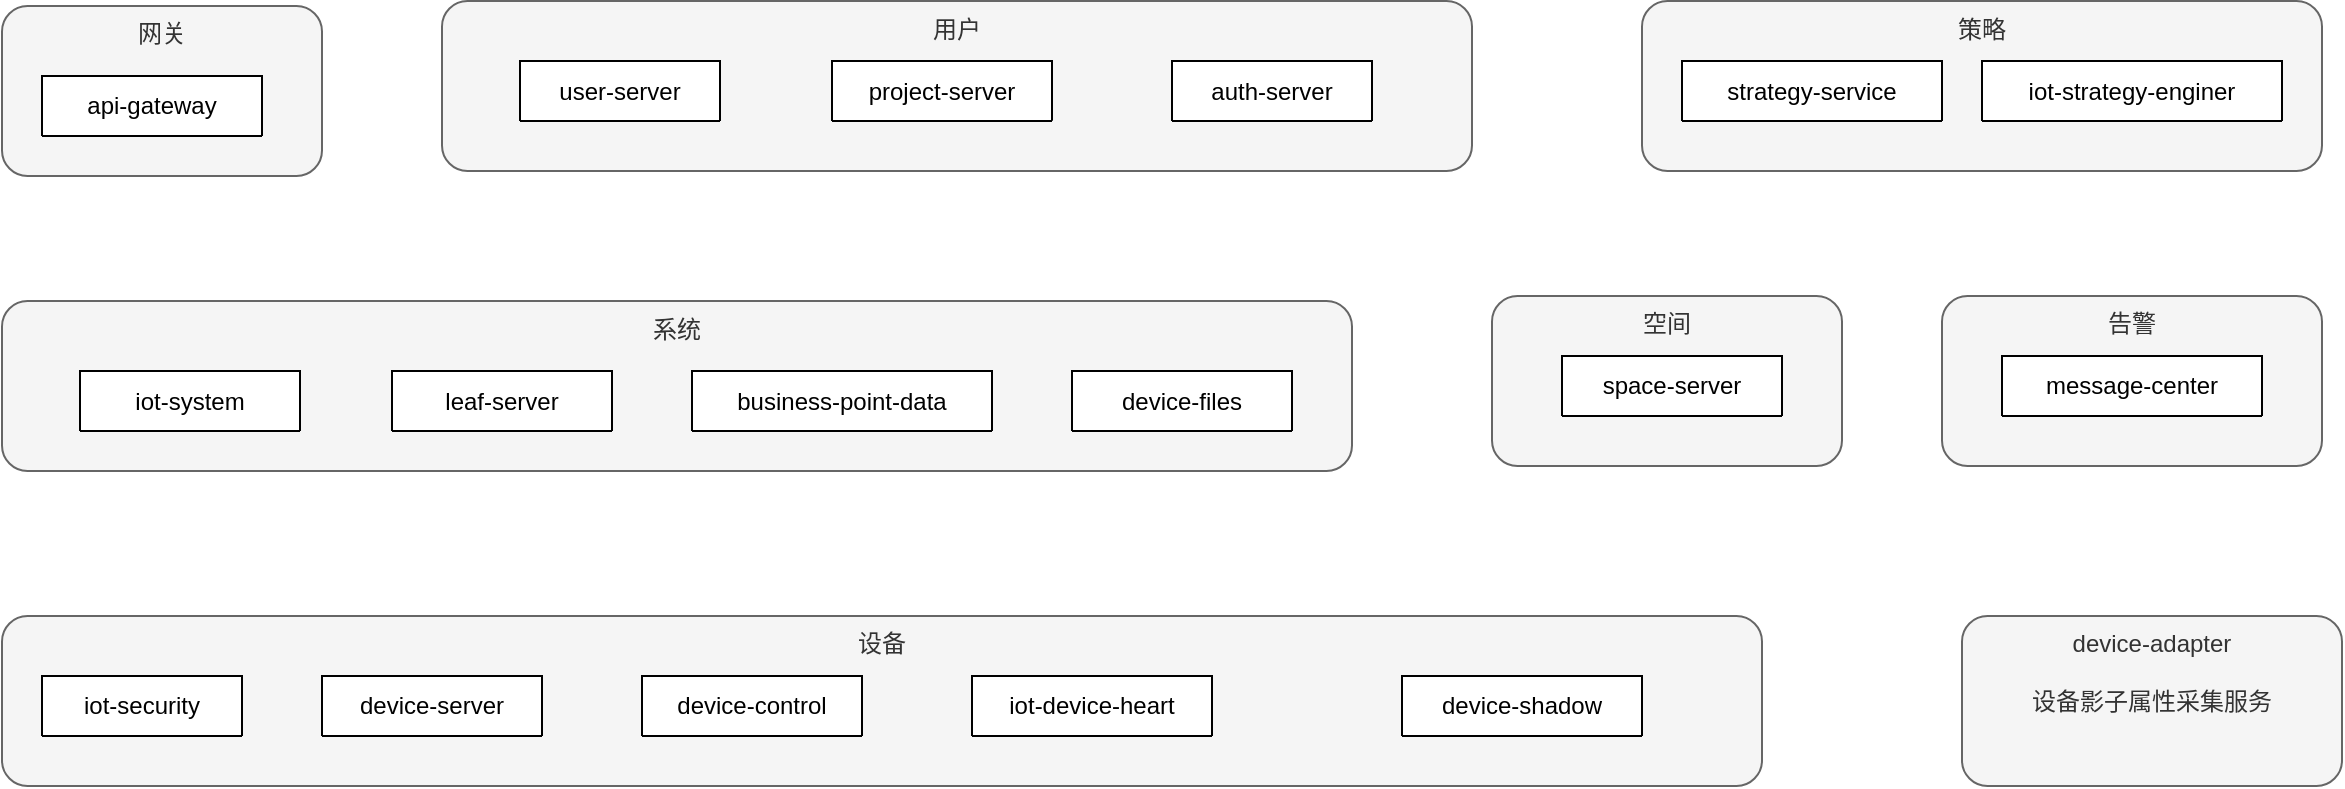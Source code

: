 <mxfile version="21.3.8" type="github">
  <diagram name="第 1 页" id="QdaQC4iQ9BGiyTKTw770">
    <mxGraphModel dx="1397" dy="748" grid="1" gridSize="10" guides="1" tooltips="1" connect="1" arrows="1" fold="1" page="1" pageScale="1" pageWidth="827" pageHeight="1169" math="0" shadow="0">
      <root>
        <mxCell id="0" />
        <mxCell id="1" parent="0" />
        <mxCell id="64MMbICncz5PE0fVNHqt-159" value="空间" style="rounded=1;whiteSpace=wrap;html=1;horizontal=1;verticalAlign=top;fillColor=#f5f5f5;fontColor=#333333;strokeColor=#666666;" vertex="1" parent="1">
          <mxGeometry x="925" y="610" width="175" height="85" as="geometry" />
        </mxCell>
        <mxCell id="64MMbICncz5PE0fVNHqt-160" value="用户" style="rounded=1;whiteSpace=wrap;html=1;horizontal=1;verticalAlign=top;fillColor=#f5f5f5;fontColor=#333333;strokeColor=#666666;" vertex="1" parent="1">
          <mxGeometry x="400" y="462.5" width="515" height="85" as="geometry" />
        </mxCell>
        <mxCell id="64MMbICncz5PE0fVNHqt-161" value="设备" style="rounded=1;whiteSpace=wrap;html=1;horizontal=1;verticalAlign=top;fillColor=#f5f5f5;fontColor=#333333;strokeColor=#666666;" vertex="1" parent="1">
          <mxGeometry x="180" y="770" width="880" height="85" as="geometry" />
        </mxCell>
        <mxCell id="64MMbICncz5PE0fVNHqt-162" value="策略" style="rounded=1;whiteSpace=wrap;html=1;horizontal=1;verticalAlign=top;fillColor=#f5f5f5;fontColor=#333333;strokeColor=#666666;" vertex="1" parent="1">
          <mxGeometry x="1000" y="462.5" width="340" height="85" as="geometry" />
        </mxCell>
        <mxCell id="64MMbICncz5PE0fVNHqt-163" value="告警" style="rounded=1;whiteSpace=wrap;html=1;horizontal=1;verticalAlign=top;fillColor=#f5f5f5;fontColor=#333333;strokeColor=#666666;" vertex="1" parent="1">
          <mxGeometry x="1150" y="610" width="190" height="85" as="geometry" />
        </mxCell>
        <mxCell id="64MMbICncz5PE0fVNHqt-158" value="系统" style="rounded=1;whiteSpace=wrap;html=1;horizontal=1;verticalAlign=top;fillColor=#f5f5f5;fontColor=#333333;strokeColor=#666666;" vertex="1" parent="1">
          <mxGeometry x="180" y="612.5" width="675" height="85" as="geometry" />
        </mxCell>
        <mxCell id="64MMbICncz5PE0fVNHqt-156" value="网关" style="rounded=1;whiteSpace=wrap;html=1;horizontal=1;verticalAlign=top;fillColor=#f5f5f5;fontColor=#333333;strokeColor=#666666;" vertex="1" parent="1">
          <mxGeometry x="180" y="465" width="160" height="85" as="geometry" />
        </mxCell>
        <mxCell id="64MMbICncz5PE0fVNHqt-2" value="space-server" style="swimlane;fontStyle=0;childLayout=stackLayout;horizontal=1;startSize=30;horizontalStack=0;resizeParent=1;resizeParentMax=0;resizeLast=0;collapsible=1;marginBottom=0;whiteSpace=wrap;html=1;" vertex="1" collapsed="1" parent="1">
          <mxGeometry x="960" y="640" width="110" height="30" as="geometry">
            <mxRectangle x="460" y="110" width="160" height="180" as="alternateBounds" />
          </mxGeometry>
        </mxCell>
        <mxCell id="64MMbICncz5PE0fVNHqt-16" value="shimao-iot-space" style="text;strokeColor=none;fillColor=none;align=left;verticalAlign=middle;spacingLeft=4;spacingRight=4;overflow=hidden;points=[[0,0.5],[1,0.5]];portConstraint=eastwest;rotatable=0;whiteSpace=wrap;html=1;fontStyle=1" vertex="1" parent="64MMbICncz5PE0fVNHqt-2">
          <mxGeometry y="30" width="160" height="30" as="geometry" />
        </mxCell>
        <mxCell id="64MMbICncz5PE0fVNHqt-3" value="shimao_space" style="text;strokeColor=none;fillColor=none;align=left;verticalAlign=middle;spacingLeft=4;spacingRight=4;overflow=hidden;points=[[0,0.5],[1,0.5]];portConstraint=eastwest;rotatable=0;whiteSpace=wrap;html=1;" vertex="1" parent="64MMbICncz5PE0fVNHqt-2">
          <mxGeometry y="60" width="160" height="30" as="geometry" />
        </mxCell>
        <mxCell id="64MMbICncz5PE0fVNHqt-4" value="shimao_space_check_mark" style="text;strokeColor=none;fillColor=none;align=left;verticalAlign=middle;spacingLeft=4;spacingRight=4;overflow=hidden;points=[[0,0.5],[1,0.5]];portConstraint=eastwest;rotatable=0;whiteSpace=wrap;html=1;" vertex="1" parent="64MMbICncz5PE0fVNHqt-2">
          <mxGeometry y="90" width="160" height="30" as="geometry" />
        </mxCell>
        <mxCell id="64MMbICncz5PE0fVNHqt-5" value="&lt;strike&gt;shimao_space_ext_info&lt;/strike&gt;" style="text;strokeColor=none;fillColor=none;align=left;verticalAlign=middle;spacingLeft=4;spacingRight=4;overflow=hidden;points=[[0,0.5],[1,0.5]];portConstraint=eastwest;rotatable=0;whiteSpace=wrap;html=1;" vertex="1" parent="64MMbICncz5PE0fVNHqt-2">
          <mxGeometry y="120" width="160" height="30" as="geometry" />
        </mxCell>
        <mxCell id="64MMbICncz5PE0fVNHqt-8" value="shimao_space_label" style="text;strokeColor=none;fillColor=none;align=left;verticalAlign=middle;spacingLeft=4;spacingRight=4;overflow=hidden;points=[[0,0.5],[1,0.5]];portConstraint=eastwest;rotatable=0;whiteSpace=wrap;html=1;" vertex="1" parent="64MMbICncz5PE0fVNHqt-2">
          <mxGeometry y="150" width="160" height="30" as="geometry" />
        </mxCell>
        <mxCell id="64MMbICncz5PE0fVNHqt-9" value="api-gateway" style="swimlane;fontStyle=0;childLayout=stackLayout;horizontal=1;startSize=30;horizontalStack=0;resizeParent=1;resizeParentMax=0;resizeLast=0;collapsible=1;marginBottom=0;whiteSpace=wrap;html=1;" vertex="1" collapsed="1" parent="1">
          <mxGeometry x="200" y="500" width="110" height="30" as="geometry">
            <mxRectangle x="250" y="110" width="190" height="90" as="alternateBounds" />
          </mxGeometry>
        </mxCell>
        <mxCell id="64MMbICncz5PE0fVNHqt-17" value="shimao-iot-system-grayscale" style="text;strokeColor=none;fillColor=none;align=left;verticalAlign=middle;spacingLeft=4;spacingRight=4;overflow=hidden;points=[[0,0.5],[1,0.5]];portConstraint=eastwest;rotatable=0;whiteSpace=wrap;html=1;fontStyle=1" vertex="1" parent="64MMbICncz5PE0fVNHqt-9">
          <mxGeometry y="30" width="190" height="30" as="geometry" />
        </mxCell>
        <mxCell id="64MMbICncz5PE0fVNHqt-10" value="system_gateway_route" style="text;strokeColor=none;fillColor=none;align=left;verticalAlign=middle;spacingLeft=4;spacingRight=4;overflow=hidden;points=[[0,0.5],[1,0.5]];portConstraint=eastwest;rotatable=0;whiteSpace=wrap;html=1;" vertex="1" parent="64MMbICncz5PE0fVNHqt-9">
          <mxGeometry y="60" width="190" height="30" as="geometry" />
        </mxCell>
        <mxCell id="64MMbICncz5PE0fVNHqt-14" value="iot-system" style="swimlane;fontStyle=0;childLayout=stackLayout;horizontal=1;startSize=30;horizontalStack=0;resizeParent=1;resizeParentMax=0;resizeLast=0;collapsible=1;marginBottom=0;whiteSpace=wrap;html=1;" vertex="1" collapsed="1" parent="1">
          <mxGeometry x="219" y="647.5" width="110" height="30" as="geometry">
            <mxRectangle x="420" y="750" width="190" height="150" as="alternateBounds" />
          </mxGeometry>
        </mxCell>
        <mxCell id="64MMbICncz5PE0fVNHqt-15" value="shimao-iot-system" style="text;strokeColor=none;fillColor=none;align=left;verticalAlign=middle;spacingLeft=4;spacingRight=4;overflow=hidden;points=[[0,0.5],[1,0.5]];portConstraint=eastwest;rotatable=0;whiteSpace=wrap;html=1;fontStyle=1" vertex="1" parent="64MMbICncz5PE0fVNHqt-14">
          <mxGeometry y="30" width="190" height="30" as="geometry" />
        </mxCell>
        <mxCell id="64MMbICncz5PE0fVNHqt-21" value="&lt;strike&gt;system_area_dict&lt;/strike&gt;" style="text;strokeColor=none;fillColor=none;align=left;verticalAlign=middle;spacingLeft=4;spacingRight=4;overflow=hidden;points=[[0,0.5],[1,0.5]];portConstraint=eastwest;rotatable=0;whiteSpace=wrap;html=1;fontStyle=0" vertex="1" parent="64MMbICncz5PE0fVNHqt-14">
          <mxGeometry y="60" width="190" height="30" as="geometry" />
        </mxCell>
        <mxCell id="64MMbICncz5PE0fVNHqt-18" value="system_dict" style="text;strokeColor=none;fillColor=none;align=left;verticalAlign=middle;spacingLeft=4;spacingRight=4;overflow=hidden;points=[[0,0.5],[1,0.5]];portConstraint=eastwest;rotatable=0;whiteSpace=wrap;html=1;fontStyle=0" vertex="1" parent="64MMbICncz5PE0fVNHqt-14">
          <mxGeometry y="90" width="190" height="30" as="geometry" />
        </mxCell>
        <mxCell id="64MMbICncz5PE0fVNHqt-19" value="system_dict_item" style="text;strokeColor=none;fillColor=none;align=left;verticalAlign=middle;spacingLeft=4;spacingRight=4;overflow=hidden;points=[[0,0.5],[1,0.5]];portConstraint=eastwest;rotatable=0;whiteSpace=wrap;html=1;fontStyle=0" vertex="1" parent="64MMbICncz5PE0fVNHqt-14">
          <mxGeometry y="120" width="190" height="30" as="geometry" />
        </mxCell>
        <mxCell id="64MMbICncz5PE0fVNHqt-22" value="leaf-server" style="swimlane;fontStyle=0;childLayout=stackLayout;horizontal=1;startSize=30;horizontalStack=0;resizeParent=1;resizeParentMax=0;resizeLast=0;collapsible=1;marginBottom=0;whiteSpace=wrap;html=1;" vertex="1" collapsed="1" parent="1">
          <mxGeometry x="375" y="647.5" width="110" height="30" as="geometry">
            <mxRectangle x="250" y="440" width="190" height="90" as="alternateBounds" />
          </mxGeometry>
        </mxCell>
        <mxCell id="64MMbICncz5PE0fVNHqt-23" value="shimao-iot-leaf" style="text;strokeColor=none;fillColor=none;align=left;verticalAlign=middle;spacingLeft=4;spacingRight=4;overflow=hidden;points=[[0,0.5],[1,0.5]];portConstraint=eastwest;rotatable=0;whiteSpace=wrap;html=1;fontStyle=1" vertex="1" parent="64MMbICncz5PE0fVNHqt-22">
          <mxGeometry y="30" width="190" height="30" as="geometry" />
        </mxCell>
        <mxCell id="64MMbICncz5PE0fVNHqt-27" value="leaf_alloc" style="text;strokeColor=none;fillColor=none;align=left;verticalAlign=middle;spacingLeft=4;spacingRight=4;overflow=hidden;points=[[0,0.5],[1,0.5]];portConstraint=eastwest;rotatable=0;whiteSpace=wrap;html=1;fontStyle=0" vertex="1" parent="64MMbICncz5PE0fVNHqt-22">
          <mxGeometry y="60" width="190" height="30" as="geometry" />
        </mxCell>
        <mxCell id="64MMbICncz5PE0fVNHqt-28" value="device-files" style="swimlane;fontStyle=0;childLayout=stackLayout;horizontal=1;startSize=30;horizontalStack=0;resizeParent=1;resizeParentMax=0;resizeLast=0;collapsible=1;marginBottom=0;whiteSpace=wrap;html=1;" vertex="1" collapsed="1" parent="1">
          <mxGeometry x="715" y="647.5" width="110" height="30" as="geometry">
            <mxRectangle x="240" y="470" width="190" height="90" as="alternateBounds" />
          </mxGeometry>
        </mxCell>
        <mxCell id="64MMbICncz5PE0fVNHqt-29" value="shimao-iot" style="text;strokeColor=none;fillColor=none;align=left;verticalAlign=middle;spacingLeft=4;spacingRight=4;overflow=hidden;points=[[0,0.5],[1,0.5]];portConstraint=eastwest;rotatable=0;whiteSpace=wrap;html=1;fontStyle=1" vertex="1" parent="64MMbICncz5PE0fVNHqt-28">
          <mxGeometry y="30" width="190" height="30" as="geometry" />
        </mxCell>
        <mxCell id="64MMbICncz5PE0fVNHqt-42" value="dm_files" style="text;strokeColor=none;fillColor=none;align=left;verticalAlign=middle;spacingLeft=4;spacingRight=4;overflow=hidden;points=[[0,0.5],[1,0.5]];portConstraint=eastwest;rotatable=0;whiteSpace=wrap;html=1;fontStyle=0" vertex="1" parent="64MMbICncz5PE0fVNHqt-28">
          <mxGeometry y="60" width="190" height="30" as="geometry" />
        </mxCell>
        <mxCell id="64MMbICncz5PE0fVNHqt-36" value="device-server" style="swimlane;fontStyle=0;childLayout=stackLayout;horizontal=1;startSize=30;horizontalStack=0;resizeParent=1;resizeParentMax=0;resizeLast=0;collapsible=1;marginBottom=0;whiteSpace=wrap;html=1;" vertex="1" collapsed="1" parent="1">
          <mxGeometry x="340" y="800" width="110" height="30" as="geometry">
            <mxRectangle x="363.5" y="800" width="190" height="60" as="alternateBounds" />
          </mxGeometry>
        </mxCell>
        <mxCell id="64MMbICncz5PE0fVNHqt-44" value="device-control" style="swimlane;fontStyle=0;childLayout=stackLayout;horizontal=1;startSize=30;horizontalStack=0;resizeParent=1;resizeParentMax=0;resizeLast=0;collapsible=1;marginBottom=0;whiteSpace=wrap;html=1;" vertex="1" collapsed="1" parent="1">
          <mxGeometry x="500" y="800" width="110" height="30" as="geometry">
            <mxRectangle x="500" y="800" width="190" height="60" as="alternateBounds" />
          </mxGeometry>
        </mxCell>
        <mxCell id="64MMbICncz5PE0fVNHqt-35" value="iot-strategy-enginer" style="swimlane;fontStyle=0;childLayout=stackLayout;horizontal=1;startSize=30;horizontalStack=0;resizeParent=1;resizeParentMax=0;resizeLast=0;collapsible=1;marginBottom=0;whiteSpace=wrap;html=1;" vertex="1" collapsed="1" parent="1">
          <mxGeometry x="1170" y="492.5" width="150" height="30" as="geometry">
            <mxRectangle x="1130" y="585" width="190" height="60" as="alternateBounds" />
          </mxGeometry>
        </mxCell>
        <mxCell id="64MMbICncz5PE0fVNHqt-49" value="user-server" style="swimlane;fontStyle=0;childLayout=stackLayout;horizontal=1;startSize=30;horizontalStack=0;resizeParent=1;resizeParentMax=0;resizeLast=0;collapsible=1;marginBottom=0;whiteSpace=wrap;html=1;" vertex="1" collapsed="1" parent="1">
          <mxGeometry x="439" y="492.5" width="100" height="30" as="geometry">
            <mxRectangle x="240" y="555" width="140" height="90" as="alternateBounds" />
          </mxGeometry>
        </mxCell>
        <mxCell id="64MMbICncz5PE0fVNHqt-52" value="shimao-iot-user" style="text;strokeColor=none;fillColor=none;align=left;verticalAlign=middle;spacingLeft=4;spacingRight=4;overflow=hidden;points=[[0,0.5],[1,0.5]];portConstraint=eastwest;rotatable=0;whiteSpace=wrap;html=1;fontStyle=1" vertex="1" parent="64MMbICncz5PE0fVNHqt-49">
          <mxGeometry y="30" width="140" height="30" as="geometry" />
        </mxCell>
        <mxCell id="64MMbICncz5PE0fVNHqt-59" value="shimao_member" style="text;strokeColor=none;fillColor=none;align=left;verticalAlign=middle;spacingLeft=4;spacingRight=4;overflow=hidden;points=[[0,0.5],[1,0.5]];portConstraint=eastwest;rotatable=0;whiteSpace=wrap;html=1;" vertex="1" parent="64MMbICncz5PE0fVNHqt-49">
          <mxGeometry y="60" width="140" height="30" as="geometry" />
        </mxCell>
        <mxCell id="64MMbICncz5PE0fVNHqt-57" value="project-server" style="swimlane;fontStyle=0;childLayout=stackLayout;horizontal=1;startSize=30;horizontalStack=0;resizeParent=1;resizeParentMax=0;resizeLast=0;collapsible=1;marginBottom=0;whiteSpace=wrap;html=1;rounded=0;shadow=0;labelBackgroundColor=default;separatorColor=#FFFFFF;" vertex="1" collapsed="1" parent="1">
          <mxGeometry x="595" y="492.5" width="110" height="30" as="geometry">
            <mxRectangle x="635" y="492.5" width="140" height="570" as="alternateBounds" />
          </mxGeometry>
        </mxCell>
        <mxCell id="64MMbICncz5PE0fVNHqt-58" value="shimao-iot-project" style="text;strokeColor=none;fillColor=none;align=left;verticalAlign=middle;spacingLeft=4;spacingRight=4;overflow=hidden;points=[[0,0.5],[1,0.5]];portConstraint=eastwest;rotatable=0;whiteSpace=wrap;html=1;fontStyle=1" vertex="1" parent="64MMbICncz5PE0fVNHqt-57">
          <mxGeometry y="30" width="140" height="30" as="geometry" />
        </mxCell>
        <mxCell id="64MMbICncz5PE0fVNHqt-73" value="project" style="text;strokeColor=none;fillColor=none;align=left;verticalAlign=middle;spacingLeft=4;spacingRight=4;overflow=hidden;points=[[0,0.5],[1,0.5]];portConstraint=eastwest;rotatable=0;whiteSpace=wrap;html=1;" vertex="1" parent="64MMbICncz5PE0fVNHqt-57">
          <mxGeometry y="60" width="140" height="30" as="geometry" />
        </mxCell>
        <mxCell id="64MMbICncz5PE0fVNHqt-72" value="project_dept" style="text;strokeColor=none;fillColor=none;align=left;verticalAlign=middle;spacingLeft=4;spacingRight=4;overflow=hidden;points=[[0,0.5],[1,0.5]];portConstraint=eastwest;rotatable=0;whiteSpace=wrap;html=1;" vertex="1" parent="64MMbICncz5PE0fVNHqt-57">
          <mxGeometry y="90" width="140" height="30" as="geometry" />
        </mxCell>
        <mxCell id="64MMbICncz5PE0fVNHqt-79" value="project_user_dept" style="text;strokeColor=none;fillColor=none;align=left;verticalAlign=middle;spacingLeft=4;spacingRight=4;overflow=hidden;points=[[0,0.5],[1,0.5]];portConstraint=eastwest;rotatable=0;whiteSpace=wrap;html=1;" vertex="1" parent="64MMbICncz5PE0fVNHqt-57">
          <mxGeometry y="120" width="140" height="30" as="geometry" />
        </mxCell>
        <mxCell id="64MMbICncz5PE0fVNHqt-71" value="project_position" style="text;strokeColor=none;fillColor=none;align=left;verticalAlign=middle;spacingLeft=4;spacingRight=4;overflow=hidden;points=[[0,0.5],[1,0.5]];portConstraint=eastwest;rotatable=0;whiteSpace=wrap;html=1;" vertex="1" parent="64MMbICncz5PE0fVNHqt-57">
          <mxGeometry y="150" width="140" height="30" as="geometry" />
        </mxCell>
        <mxCell id="64MMbICncz5PE0fVNHqt-70" value="project_user_position" style="text;strokeColor=none;fillColor=none;align=left;verticalAlign=middle;spacingLeft=4;spacingRight=4;overflow=hidden;points=[[0,0.5],[1,0.5]];portConstraint=eastwest;rotatable=0;whiteSpace=wrap;html=1;" vertex="1" parent="64MMbICncz5PE0fVNHqt-57">
          <mxGeometry y="180" width="140" height="30" as="geometry" />
        </mxCell>
        <mxCell id="64MMbICncz5PE0fVNHqt-78" value="project_user_relevance" style="text;strokeColor=none;fillColor=none;align=left;verticalAlign=middle;spacingLeft=4;spacingRight=4;overflow=hidden;points=[[0,0.5],[1,0.5]];portConstraint=eastwest;rotatable=0;whiteSpace=wrap;html=1;" vertex="1" parent="64MMbICncz5PE0fVNHqt-57">
          <mxGeometry y="210" width="140" height="30" as="geometry" />
        </mxCell>
        <mxCell id="64MMbICncz5PE0fVNHqt-77" value="project_user_space" style="text;strokeColor=none;fillColor=none;align=left;verticalAlign=middle;spacingLeft=4;spacingRight=4;overflow=hidden;points=[[0,0.5],[1,0.5]];portConstraint=eastwest;rotatable=0;whiteSpace=wrap;html=1;" vertex="1" parent="64MMbICncz5PE0fVNHqt-57">
          <mxGeometry y="240" width="140" height="30" as="geometry" />
        </mxCell>
        <mxCell id="64MMbICncz5PE0fVNHqt-76" value="project_user_tag" style="text;strokeColor=none;fillColor=none;align=left;verticalAlign=middle;spacingLeft=4;spacingRight=4;overflow=hidden;points=[[0,0.5],[1,0.5]];portConstraint=eastwest;rotatable=0;whiteSpace=wrap;html=1;" vertex="1" parent="64MMbICncz5PE0fVNHqt-57">
          <mxGeometry y="270" width="140" height="30" as="geometry" />
        </mxCell>
        <mxCell id="64MMbICncz5PE0fVNHqt-75" value="project_server" style="text;strokeColor=none;fillColor=none;align=left;verticalAlign=middle;spacingLeft=4;spacingRight=4;overflow=hidden;points=[[0,0.5],[1,0.5]];portConstraint=eastwest;rotatable=0;whiteSpace=wrap;html=1;" vertex="1" parent="64MMbICncz5PE0fVNHqt-57">
          <mxGeometry y="300" width="140" height="30" as="geometry" />
        </mxCell>
        <mxCell id="64MMbICncz5PE0fVNHqt-88" value="project_server_setting" style="text;strokeColor=none;fillColor=none;align=left;verticalAlign=middle;spacingLeft=4;spacingRight=4;overflow=hidden;points=[[0,0.5],[1,0.5]];portConstraint=eastwest;rotatable=0;whiteSpace=wrap;html=1;" vertex="1" parent="64MMbICncz5PE0fVNHqt-57">
          <mxGeometry y="330" width="140" height="30" as="geometry" />
        </mxCell>
        <mxCell id="64MMbICncz5PE0fVNHqt-87" value="server" style="text;strokeColor=none;fillColor=none;align=left;verticalAlign=middle;spacingLeft=4;spacingRight=4;overflow=hidden;points=[[0,0.5],[1,0.5]];portConstraint=eastwest;rotatable=0;whiteSpace=wrap;html=1;" vertex="1" parent="64MMbICncz5PE0fVNHqt-57">
          <mxGeometry y="360" width="140" height="30" as="geometry" />
        </mxCell>
        <mxCell id="64MMbICncz5PE0fVNHqt-86" value="server_setting" style="text;strokeColor=none;fillColor=none;align=left;verticalAlign=middle;spacingLeft=4;spacingRight=4;overflow=hidden;points=[[0,0.5],[1,0.5]];portConstraint=eastwest;rotatable=0;whiteSpace=wrap;html=1;" vertex="1" parent="64MMbICncz5PE0fVNHqt-57">
          <mxGeometry y="390" width="140" height="30" as="geometry" />
        </mxCell>
        <mxCell id="64MMbICncz5PE0fVNHqt-85" value="server_version" style="text;strokeColor=none;fillColor=none;align=left;verticalAlign=middle;spacingLeft=4;spacingRight=4;overflow=hidden;points=[[0,0.5],[1,0.5]];portConstraint=eastwest;rotatable=0;whiteSpace=wrap;html=1;" vertex="1" parent="64MMbICncz5PE0fVNHqt-57">
          <mxGeometry y="420" width="140" height="30" as="geometry" />
        </mxCell>
        <mxCell id="64MMbICncz5PE0fVNHqt-84" value="ym_resource" style="text;strokeColor=none;fillColor=none;align=left;verticalAlign=middle;spacingLeft=4;spacingRight=4;overflow=hidden;points=[[0,0.5],[1,0.5]];portConstraint=eastwest;rotatable=0;whiteSpace=wrap;html=1;" vertex="1" parent="64MMbICncz5PE0fVNHqt-57">
          <mxGeometry y="450" width="140" height="30" as="geometry" />
        </mxCell>
        <mxCell id="64MMbICncz5PE0fVNHqt-83" value="ym_role" style="text;strokeColor=none;fillColor=none;align=left;verticalAlign=middle;spacingLeft=4;spacingRight=4;overflow=hidden;points=[[0,0.5],[1,0.5]];portConstraint=eastwest;rotatable=0;whiteSpace=wrap;html=1;" vertex="1" parent="64MMbICncz5PE0fVNHqt-57">
          <mxGeometry y="480" width="140" height="30" as="geometry" />
        </mxCell>
        <mxCell id="64MMbICncz5PE0fVNHqt-82" value="ym_role_resource" style="text;strokeColor=none;fillColor=none;align=left;verticalAlign=middle;spacingLeft=4;spacingRight=4;overflow=hidden;points=[[0,0.5],[1,0.5]];portConstraint=eastwest;rotatable=0;whiteSpace=wrap;html=1;" vertex="1" parent="64MMbICncz5PE0fVNHqt-57">
          <mxGeometry y="510" width="140" height="30" as="geometry" />
        </mxCell>
        <mxCell id="64MMbICncz5PE0fVNHqt-80" value="ym_user_role" style="text;strokeColor=none;fillColor=none;align=left;verticalAlign=middle;spacingLeft=4;spacingRight=4;overflow=hidden;points=[[0,0.5],[1,0.5]];portConstraint=eastwest;rotatable=0;whiteSpace=wrap;html=1;" vertex="1" parent="64MMbICncz5PE0fVNHqt-57">
          <mxGeometry y="540" width="140" height="30" as="geometry" />
        </mxCell>
        <mxCell id="64MMbICncz5PE0fVNHqt-61" value="auth-server" style="swimlane;fontStyle=0;childLayout=stackLayout;horizontal=1;startSize=30;horizontalStack=0;resizeParent=1;resizeParentMax=0;resizeLast=0;collapsible=1;marginBottom=0;whiteSpace=wrap;html=1;" vertex="1" collapsed="1" parent="1">
          <mxGeometry x="765" y="492.5" width="100" height="30" as="geometry">
            <mxRectangle x="490" y="390" width="190" height="150" as="alternateBounds" />
          </mxGeometry>
        </mxCell>
        <mxCell id="64MMbICncz5PE0fVNHqt-62" value="shimao-iot-open" style="text;strokeColor=none;fillColor=none;align=left;verticalAlign=middle;spacingLeft=4;spacingRight=4;overflow=hidden;points=[[0,0.5],[1,0.5]];portConstraint=eastwest;rotatable=0;whiteSpace=wrap;html=1;fontStyle=1" vertex="1" parent="64MMbICncz5PE0fVNHqt-61">
          <mxGeometry y="30" width="190" height="30" as="geometry" />
        </mxCell>
        <mxCell id="64MMbICncz5PE0fVNHqt-69" value="&lt;strike&gt;shimao_account&lt;/strike&gt;" style="text;strokeColor=none;fillColor=none;align=left;verticalAlign=middle;spacingLeft=4;spacingRight=4;overflow=hidden;points=[[0,0.5],[1,0.5]];portConstraint=eastwest;rotatable=0;whiteSpace=wrap;html=1;" vertex="1" parent="64MMbICncz5PE0fVNHqt-61">
          <mxGeometry y="60" width="190" height="30" as="geometry" />
        </mxCell>
        <mxCell id="64MMbICncz5PE0fVNHqt-68" value="&lt;strike&gt;shimao_app&lt;/strike&gt;" style="text;strokeColor=none;fillColor=none;align=left;verticalAlign=middle;spacingLeft=4;spacingRight=4;overflow=hidden;points=[[0,0.5],[1,0.5]];portConstraint=eastwest;rotatable=0;whiteSpace=wrap;html=1;" vertex="1" parent="64MMbICncz5PE0fVNHqt-61">
          <mxGeometry y="90" width="190" height="30" as="geometry" />
        </mxCell>
        <mxCell id="64MMbICncz5PE0fVNHqt-67" value="&lt;strike&gt;shimao_oauth_client_details&lt;/strike&gt;" style="text;strokeColor=none;fillColor=none;align=left;verticalAlign=middle;spacingLeft=4;spacingRight=4;overflow=hidden;points=[[0,0.5],[1,0.5]];portConstraint=eastwest;rotatable=0;whiteSpace=wrap;html=1;" vertex="1" parent="64MMbICncz5PE0fVNHqt-61">
          <mxGeometry y="120" width="190" height="30" as="geometry" />
        </mxCell>
        <mxCell id="64MMbICncz5PE0fVNHqt-89" value="iot-security" style="swimlane;fontStyle=0;childLayout=stackLayout;horizontal=1;startSize=30;horizontalStack=0;resizeParent=1;resizeParentMax=0;resizeLast=0;collapsible=1;marginBottom=0;whiteSpace=wrap;html=1;" vertex="1" collapsed="1" parent="1">
          <mxGeometry x="200" y="800" width="100" height="30" as="geometry">
            <mxRectangle x="200" y="800" width="190" height="180" as="alternateBounds" />
          </mxGeometry>
        </mxCell>
        <mxCell id="64MMbICncz5PE0fVNHqt-90" value="shimao-iot-security" style="text;strokeColor=none;fillColor=none;align=left;verticalAlign=middle;spacingLeft=4;spacingRight=4;overflow=hidden;points=[[0,0.5],[1,0.5]];portConstraint=eastwest;rotatable=0;whiteSpace=wrap;html=1;fontStyle=1" vertex="1" parent="64MMbICncz5PE0fVNHqt-89">
          <mxGeometry y="30" width="190" height="30" as="geometry" />
        </mxCell>
        <mxCell id="64MMbICncz5PE0fVNHqt-91" value="shimao_account" style="text;strokeColor=none;fillColor=none;align=left;verticalAlign=middle;spacingLeft=4;spacingRight=4;overflow=hidden;points=[[0,0.5],[1,0.5]];portConstraint=eastwest;rotatable=0;whiteSpace=wrap;html=1;" vertex="1" parent="64MMbICncz5PE0fVNHqt-89">
          <mxGeometry y="60" width="190" height="30" as="geometry" />
        </mxCell>
        <mxCell id="64MMbICncz5PE0fVNHqt-92" value="shimao_app" style="text;strokeColor=none;fillColor=none;align=left;verticalAlign=middle;spacingLeft=4;spacingRight=4;overflow=hidden;points=[[0,0.5],[1,0.5]];portConstraint=eastwest;rotatable=0;whiteSpace=wrap;html=1;" vertex="1" parent="64MMbICncz5PE0fVNHqt-89">
          <mxGeometry y="90" width="190" height="30" as="geometry" />
        </mxCell>
        <mxCell id="64MMbICncz5PE0fVNHqt-94" value="shimao_device_auth" style="text;strokeColor=none;fillColor=none;align=left;verticalAlign=middle;spacingLeft=4;spacingRight=4;overflow=hidden;points=[[0,0.5],[1,0.5]];portConstraint=eastwest;rotatable=0;whiteSpace=wrap;html=1;" vertex="1" parent="64MMbICncz5PE0fVNHqt-89">
          <mxGeometry y="120" width="190" height="30" as="geometry" />
        </mxCell>
        <mxCell id="64MMbICncz5PE0fVNHqt-93" value="shimao_oauth_client_details" style="text;strokeColor=none;fillColor=none;align=left;verticalAlign=middle;spacingLeft=4;spacingRight=4;overflow=hidden;points=[[0,0.5],[1,0.5]];portConstraint=eastwest;rotatable=0;whiteSpace=wrap;html=1;" vertex="1" parent="64MMbICncz5PE0fVNHqt-89">
          <mxGeometry y="150" width="190" height="30" as="geometry" />
        </mxCell>
        <mxCell id="64MMbICncz5PE0fVNHqt-95" value="iot-device-heart" style="swimlane;fontStyle=0;childLayout=stackLayout;horizontal=1;startSize=30;horizontalStack=0;resizeParent=1;resizeParentMax=0;resizeLast=0;collapsible=1;marginBottom=0;whiteSpace=wrap;html=1;" vertex="1" collapsed="1" parent="1">
          <mxGeometry x="665" y="800" width="120" height="30" as="geometry">
            <mxRectangle x="665" y="800" width="180" height="120" as="alternateBounds" />
          </mxGeometry>
        </mxCell>
        <mxCell id="64MMbICncz5PE0fVNHqt-96" value="&lt;b style=&quot;&quot;&gt;shimao-iot-heart&lt;/b&gt;" style="text;strokeColor=none;fillColor=none;align=left;verticalAlign=middle;spacingLeft=4;spacingRight=4;overflow=hidden;points=[[0,0.5],[1,0.5]];portConstraint=eastwest;rotatable=0;whiteSpace=wrap;html=1;" vertex="1" parent="64MMbICncz5PE0fVNHqt-95">
          <mxGeometry y="30" width="180" height="30" as="geometry" />
        </mxCell>
        <mxCell id="64MMbICncz5PE0fVNHqt-97" value="space_warn_set" style="text;strokeColor=none;fillColor=none;align=left;verticalAlign=middle;spacingLeft=4;spacingRight=4;overflow=hidden;points=[[0,0.5],[1,0.5]];portConstraint=eastwest;rotatable=0;whiteSpace=wrap;html=1;" vertex="1" parent="64MMbICncz5PE0fVNHqt-95">
          <mxGeometry y="60" width="180" height="30" as="geometry" />
        </mxCell>
        <mxCell id="64MMbICncz5PE0fVNHqt-98" value="status_callback_set" style="text;strokeColor=none;fillColor=none;align=left;verticalAlign=middle;spacingLeft=4;spacingRight=4;overflow=hidden;points=[[0,0.5],[1,0.5]];portConstraint=eastwest;rotatable=0;whiteSpace=wrap;html=1;" vertex="1" parent="64MMbICncz5PE0fVNHqt-95">
          <mxGeometry y="90" width="180" height="30" as="geometry" />
        </mxCell>
        <mxCell id="64MMbICncz5PE0fVNHqt-99" value="device-shadow" style="swimlane;fontStyle=0;childLayout=stackLayout;horizontal=1;startSize=30;horizontalStack=0;resizeParent=1;resizeParentMax=0;resizeLast=0;collapsible=1;marginBottom=0;whiteSpace=wrap;html=1;" vertex="1" collapsed="1" parent="1">
          <mxGeometry x="880" y="800" width="120" height="30" as="geometry">
            <mxRectangle x="880" y="800" width="220" height="450" as="alternateBounds" />
          </mxGeometry>
        </mxCell>
        <mxCell id="64MMbICncz5PE0fVNHqt-100" value="device-shadow" style="text;strokeColor=none;fillColor=none;align=left;verticalAlign=middle;spacingLeft=4;spacingRight=4;overflow=hidden;points=[[0,0.5],[1,0.5]];portConstraint=eastwest;rotatable=0;whiteSpace=wrap;html=1;fontStyle=1" vertex="1" parent="64MMbICncz5PE0fVNHqt-99">
          <mxGeometry y="30" width="220" height="30" as="geometry" />
        </mxCell>
        <mxCell id="64MMbICncz5PE0fVNHqt-101" value="dm_entity" style="text;strokeColor=none;fillColor=none;align=left;verticalAlign=middle;spacingLeft=4;spacingRight=4;overflow=hidden;points=[[0,0.5],[1,0.5]];portConstraint=eastwest;rotatable=0;whiteSpace=wrap;html=1;" vertex="1" parent="64MMbICncz5PE0fVNHqt-99">
          <mxGeometry y="60" width="220" height="30" as="geometry" />
        </mxCell>
        <mxCell id="64MMbICncz5PE0fVNHqt-102" value="dm_entity_attributes_range" style="text;strokeColor=none;fillColor=none;align=left;verticalAlign=middle;spacingLeft=4;spacingRight=4;overflow=hidden;points=[[0,0.5],[1,0.5]];portConstraint=eastwest;rotatable=0;whiteSpace=wrap;html=1;" vertex="1" parent="64MMbICncz5PE0fVNHqt-99">
          <mxGeometry y="90" width="220" height="30" as="geometry" />
        </mxCell>
        <mxCell id="64MMbICncz5PE0fVNHqt-108" value="dm_entity_brand" style="text;strokeColor=none;fillColor=none;align=left;verticalAlign=middle;spacingLeft=4;spacingRight=4;overflow=hidden;points=[[0,0.5],[1,0.5]];portConstraint=eastwest;rotatable=0;whiteSpace=wrap;html=1;" vertex="1" parent="64MMbICncz5PE0fVNHqt-99">
          <mxGeometry y="120" width="220" height="30" as="geometry" />
        </mxCell>
        <mxCell id="64MMbICncz5PE0fVNHqt-107" value="dm_entity_events" style="text;strokeColor=none;fillColor=none;align=left;verticalAlign=middle;spacingLeft=4;spacingRight=4;overflow=hidden;points=[[0,0.5],[1,0.5]];portConstraint=eastwest;rotatable=0;whiteSpace=wrap;html=1;" vertex="1" parent="64MMbICncz5PE0fVNHqt-99">
          <mxGeometry y="150" width="220" height="30" as="geometry" />
        </mxCell>
        <mxCell id="64MMbICncz5PE0fVNHqt-106" value="dm_entity_map" style="text;strokeColor=none;fillColor=none;align=left;verticalAlign=middle;spacingLeft=4;spacingRight=4;overflow=hidden;points=[[0,0.5],[1,0.5]];portConstraint=eastwest;rotatable=0;whiteSpace=wrap;html=1;" vertex="1" parent="64MMbICncz5PE0fVNHqt-99">
          <mxGeometry y="180" width="220" height="30" as="geometry" />
        </mxCell>
        <mxCell id="64MMbICncz5PE0fVNHqt-105" value="dm_entity_pan_type" style="text;strokeColor=none;fillColor=none;align=left;verticalAlign=middle;spacingLeft=4;spacingRight=4;overflow=hidden;points=[[0,0.5],[1,0.5]];portConstraint=eastwest;rotatable=0;whiteSpace=wrap;html=1;" vertex="1" parent="64MMbICncz5PE0fVNHqt-99">
          <mxGeometry y="210" width="220" height="30" as="geometry" />
        </mxCell>
        <mxCell id="64MMbICncz5PE0fVNHqt-104" value="dm_entity_pan_type_attributes_range" style="text;strokeColor=none;fillColor=none;align=left;verticalAlign=middle;spacingLeft=4;spacingRight=4;overflow=hidden;points=[[0,0.5],[1,0.5]];portConstraint=eastwest;rotatable=0;whiteSpace=wrap;html=1;" vertex="1" parent="64MMbICncz5PE0fVNHqt-99">
          <mxGeometry y="240" width="220" height="30" as="geometry" />
        </mxCell>
        <mxCell id="64MMbICncz5PE0fVNHqt-103" value="dm_entity_pan_type_events" style="text;strokeColor=none;fillColor=none;align=left;verticalAlign=middle;spacingLeft=4;spacingRight=4;overflow=hidden;points=[[0,0.5],[1,0.5]];portConstraint=eastwest;rotatable=0;whiteSpace=wrap;html=1;" vertex="1" parent="64MMbICncz5PE0fVNHqt-99">
          <mxGeometry y="270" width="220" height="30" as="geometry" />
        </mxCell>
        <mxCell id="64MMbICncz5PE0fVNHqt-111" value="dm_entity_pan_type_services" style="text;strokeColor=none;fillColor=none;align=left;verticalAlign=middle;spacingLeft=4;spacingRight=4;overflow=hidden;points=[[0,0.5],[1,0.5]];portConstraint=eastwest;rotatable=0;whiteSpace=wrap;html=1;" vertex="1" parent="64MMbICncz5PE0fVNHqt-99">
          <mxGeometry y="300" width="220" height="30" as="geometry" />
        </mxCell>
        <mxCell id="64MMbICncz5PE0fVNHqt-110" value="dm_entity_protocol" style="text;strokeColor=none;fillColor=none;align=left;verticalAlign=middle;spacingLeft=4;spacingRight=4;overflow=hidden;points=[[0,0.5],[1,0.5]];portConstraint=eastwest;rotatable=0;whiteSpace=wrap;html=1;" vertex="1" parent="64MMbICncz5PE0fVNHqt-99">
          <mxGeometry y="330" width="220" height="30" as="geometry" />
        </mxCell>
        <mxCell id="64MMbICncz5PE0fVNHqt-109" value="dm_entity_services" style="text;strokeColor=none;fillColor=none;align=left;verticalAlign=middle;spacingLeft=4;spacingRight=4;overflow=hidden;points=[[0,0.5],[1,0.5]];portConstraint=eastwest;rotatable=0;whiteSpace=wrap;html=1;" vertex="1" parent="64MMbICncz5PE0fVNHqt-99">
          <mxGeometry y="360" width="220" height="30" as="geometry" />
        </mxCell>
        <mxCell id="64MMbICncz5PE0fVNHqt-113" value="dm_entity_type" style="text;strokeColor=none;fillColor=none;align=left;verticalAlign=middle;spacingLeft=4;spacingRight=4;overflow=hidden;points=[[0,0.5],[1,0.5]];portConstraint=eastwest;rotatable=0;whiteSpace=wrap;html=1;" vertex="1" parent="64MMbICncz5PE0fVNHqt-99">
          <mxGeometry y="390" width="220" height="30" as="geometry" />
        </mxCell>
        <mxCell id="64MMbICncz5PE0fVNHqt-112" value="dm_shadow_attributes" style="text;strokeColor=none;fillColor=none;align=left;verticalAlign=middle;spacingLeft=4;spacingRight=4;overflow=hidden;points=[[0,0.5],[1,0.5]];portConstraint=eastwest;rotatable=0;whiteSpace=wrap;html=1;" vertex="1" parent="64MMbICncz5PE0fVNHqt-99">
          <mxGeometry y="420" width="220" height="30" as="geometry" />
        </mxCell>
        <mxCell id="64MMbICncz5PE0fVNHqt-114" value="strategy-service" style="swimlane;fontStyle=0;childLayout=stackLayout;horizontal=1;startSize=30;horizontalStack=0;resizeParent=1;resizeParentMax=0;resizeLast=0;collapsible=1;marginBottom=0;whiteSpace=wrap;html=1;" vertex="1" collapsed="1" parent="1">
          <mxGeometry x="1020" y="492.5" width="130" height="30" as="geometry">
            <mxRectangle x="940" y="150" width="200" height="570" as="alternateBounds" />
          </mxGeometry>
        </mxCell>
        <mxCell id="64MMbICncz5PE0fVNHqt-115" value="shimao-iot-strategy" style="text;strokeColor=none;fillColor=none;align=left;verticalAlign=middle;spacingLeft=4;spacingRight=4;overflow=hidden;points=[[0,0.5],[1,0.5]];portConstraint=eastwest;rotatable=0;whiteSpace=wrap;html=1;fontStyle=1" vertex="1" parent="64MMbICncz5PE0fVNHqt-114">
          <mxGeometry y="30" width="200" height="30" as="geometry" />
        </mxCell>
        <mxCell id="64MMbICncz5PE0fVNHqt-116" value="iot_strategy" style="text;strokeColor=none;fillColor=none;align=left;verticalAlign=middle;spacingLeft=4;spacingRight=4;overflow=hidden;points=[[0,0.5],[1,0.5]];portConstraint=eastwest;rotatable=0;whiteSpace=wrap;html=1;" vertex="1" parent="64MMbICncz5PE0fVNHqt-114">
          <mxGeometry y="60" width="200" height="30" as="geometry" />
        </mxCell>
        <mxCell id="64MMbICncz5PE0fVNHqt-117" value="iot_strategy_action" style="text;strokeColor=none;fillColor=none;align=left;verticalAlign=middle;spacingLeft=4;spacingRight=4;overflow=hidden;points=[[0,0.5],[1,0.5]];portConstraint=eastwest;rotatable=0;whiteSpace=wrap;html=1;" vertex="1" parent="64MMbICncz5PE0fVNHqt-114">
          <mxGeometry y="90" width="200" height="30" as="geometry" />
        </mxCell>
        <mxCell id="64MMbICncz5PE0fVNHqt-129" value="iot_strategy_data_backup" style="text;strokeColor=none;fillColor=none;align=left;verticalAlign=middle;spacingLeft=4;spacingRight=4;overflow=hidden;points=[[0,0.5],[1,0.5]];portConstraint=eastwest;rotatable=0;whiteSpace=wrap;html=1;" vertex="1" parent="64MMbICncz5PE0fVNHqt-114">
          <mxGeometry y="120" width="200" height="30" as="geometry" />
        </mxCell>
        <mxCell id="64MMbICncz5PE0fVNHqt-124" value="iot_strategy_group_relation" style="text;strokeColor=none;fillColor=none;align=left;verticalAlign=middle;spacingLeft=4;spacingRight=4;overflow=hidden;points=[[0,0.5],[1,0.5]];portConstraint=eastwest;rotatable=0;whiteSpace=wrap;html=1;" vertex="1" parent="64MMbICncz5PE0fVNHqt-114">
          <mxGeometry y="150" width="200" height="30" as="geometry" />
        </mxCell>
        <mxCell id="64MMbICncz5PE0fVNHqt-123" value="iot_strategy_icon" style="text;strokeColor=none;fillColor=none;align=left;verticalAlign=middle;spacingLeft=4;spacingRight=4;overflow=hidden;points=[[0,0.5],[1,0.5]];portConstraint=eastwest;rotatable=0;whiteSpace=wrap;html=1;" vertex="1" parent="64MMbICncz5PE0fVNHqt-114">
          <mxGeometry y="180" width="200" height="30" as="geometry" />
        </mxCell>
        <mxCell id="64MMbICncz5PE0fVNHqt-122" value="iot_strategy_job" style="text;strokeColor=none;fillColor=none;align=left;verticalAlign=middle;spacingLeft=4;spacingRight=4;overflow=hidden;points=[[0,0.5],[1,0.5]];portConstraint=eastwest;rotatable=0;whiteSpace=wrap;html=1;" vertex="1" parent="64MMbICncz5PE0fVNHqt-114">
          <mxGeometry y="210" width="200" height="30" as="geometry" />
        </mxCell>
        <mxCell id="64MMbICncz5PE0fVNHqt-121" value="iot_strategy_mapping" style="text;strokeColor=none;fillColor=none;align=left;verticalAlign=middle;spacingLeft=4;spacingRight=4;overflow=hidden;points=[[0,0.5],[1,0.5]];portConstraint=eastwest;rotatable=0;whiteSpace=wrap;html=1;" vertex="1" parent="64MMbICncz5PE0fVNHqt-114">
          <mxGeometry y="240" width="200" height="30" as="geometry" />
        </mxCell>
        <mxCell id="64MMbICncz5PE0fVNHqt-120" value="iot_strategy_slot" style="text;strokeColor=none;fillColor=none;align=left;verticalAlign=middle;spacingLeft=4;spacingRight=4;overflow=hidden;points=[[0,0.5],[1,0.5]];portConstraint=eastwest;rotatable=0;whiteSpace=wrap;html=1;" vertex="1" parent="64MMbICncz5PE0fVNHqt-114">
          <mxGeometry y="270" width="200" height="30" as="geometry" />
        </mxCell>
        <mxCell id="64MMbICncz5PE0fVNHqt-119" value="iot_strategy_slot_timer" style="text;strokeColor=none;fillColor=none;align=left;verticalAlign=middle;spacingLeft=4;spacingRight=4;overflow=hidden;points=[[0,0.5],[1,0.5]];portConstraint=eastwest;rotatable=0;whiteSpace=wrap;html=1;" vertex="1" parent="64MMbICncz5PE0fVNHqt-114">
          <mxGeometry y="300" width="200" height="30" as="geometry" />
        </mxCell>
        <mxCell id="64MMbICncz5PE0fVNHqt-118" value="iot_strategy_tag" style="text;strokeColor=none;fillColor=none;align=left;verticalAlign=middle;spacingLeft=4;spacingRight=4;overflow=hidden;points=[[0,0.5],[1,0.5]];portConstraint=eastwest;rotatable=0;whiteSpace=wrap;html=1;" vertex="1" parent="64MMbICncz5PE0fVNHqt-114">
          <mxGeometry y="330" width="200" height="30" as="geometry" />
        </mxCell>
        <mxCell id="64MMbICncz5PE0fVNHqt-128" value="iot_strategy_tag_relation" style="text;strokeColor=none;fillColor=none;align=left;verticalAlign=middle;spacingLeft=4;spacingRight=4;overflow=hidden;points=[[0,0.5],[1,0.5]];portConstraint=eastwest;rotatable=0;whiteSpace=wrap;html=1;" vertex="1" parent="64MMbICncz5PE0fVNHqt-114">
          <mxGeometry y="360" width="200" height="30" as="geometry" />
        </mxCell>
        <mxCell id="64MMbICncz5PE0fVNHqt-127" value="iot_strategy_template" style="text;strokeColor=none;fillColor=none;align=left;verticalAlign=middle;spacingLeft=4;spacingRight=4;overflow=hidden;points=[[0,0.5],[1,0.5]];portConstraint=eastwest;rotatable=0;whiteSpace=wrap;html=1;" vertex="1" parent="64MMbICncz5PE0fVNHqt-114">
          <mxGeometry y="390" width="200" height="30" as="geometry" />
        </mxCell>
        <mxCell id="64MMbICncz5PE0fVNHqt-126" value="iot_strategy_template_action" style="text;strokeColor=none;fillColor=none;align=left;verticalAlign=middle;spacingLeft=4;spacingRight=4;overflow=hidden;points=[[0,0.5],[1,0.5]];portConstraint=eastwest;rotatable=0;whiteSpace=wrap;html=1;" vertex="1" parent="64MMbICncz5PE0fVNHqt-114">
          <mxGeometry y="420" width="200" height="30" as="geometry" />
        </mxCell>
        <mxCell id="64MMbICncz5PE0fVNHqt-125" value="iot_strategy_template_info" style="text;strokeColor=none;fillColor=none;align=left;verticalAlign=middle;spacingLeft=4;spacingRight=4;overflow=hidden;points=[[0,0.5],[1,0.5]];portConstraint=eastwest;rotatable=0;whiteSpace=wrap;html=1;" vertex="1" parent="64MMbICncz5PE0fVNHqt-114">
          <mxGeometry y="450" width="200" height="30" as="geometry" />
        </mxCell>
        <mxCell id="64MMbICncz5PE0fVNHqt-132" value="iot_strategy_timer" style="text;strokeColor=none;fillColor=none;align=left;verticalAlign=middle;spacingLeft=4;spacingRight=4;overflow=hidden;points=[[0,0.5],[1,0.5]];portConstraint=eastwest;rotatable=0;whiteSpace=wrap;html=1;" vertex="1" parent="64MMbICncz5PE0fVNHqt-114">
          <mxGeometry y="480" width="200" height="30" as="geometry" />
        </mxCell>
        <mxCell id="64MMbICncz5PE0fVNHqt-131" value="iot_strategy_trigger" style="text;strokeColor=none;fillColor=none;align=left;verticalAlign=middle;spacingLeft=4;spacingRight=4;overflow=hidden;points=[[0,0.5],[1,0.5]];portConstraint=eastwest;rotatable=0;whiteSpace=wrap;html=1;" vertex="1" parent="64MMbICncz5PE0fVNHqt-114">
          <mxGeometry y="510" width="200" height="30" as="geometry" />
        </mxCell>
        <mxCell id="64MMbICncz5PE0fVNHqt-130" value="iot_strategy_trigger_sensor" style="text;strokeColor=none;fillColor=none;align=left;verticalAlign=middle;spacingLeft=4;spacingRight=4;overflow=hidden;points=[[0,0.5],[1,0.5]];portConstraint=eastwest;rotatable=0;whiteSpace=wrap;html=1;" vertex="1" parent="64MMbICncz5PE0fVNHqt-114">
          <mxGeometry y="540" width="200" height="30" as="geometry" />
        </mxCell>
        <mxCell id="64MMbICncz5PE0fVNHqt-133" value="message-center" style="swimlane;fontStyle=0;childLayout=stackLayout;horizontal=1;startSize=30;horizontalStack=0;resizeParent=1;resizeParentMax=0;resizeLast=0;collapsible=1;marginBottom=0;whiteSpace=wrap;html=1;" vertex="1" collapsed="1" parent="1">
          <mxGeometry x="1180" y="640" width="130" height="30" as="geometry">
            <mxRectangle x="1180" y="640" width="240" height="510" as="alternateBounds" />
          </mxGeometry>
        </mxCell>
        <mxCell id="64MMbICncz5PE0fVNHqt-134" value="shimao-iot-message" style="text;strokeColor=none;fillColor=none;align=left;verticalAlign=middle;spacingLeft=4;spacingRight=4;overflow=hidden;points=[[0,0.5],[1,0.5]];portConstraint=eastwest;rotatable=0;whiteSpace=wrap;html=1;fontStyle=1" vertex="1" parent="64MMbICncz5PE0fVNHqt-133">
          <mxGeometry y="30" width="240" height="30" as="geometry" />
        </mxCell>
        <mxCell id="64MMbICncz5PE0fVNHqt-135" value="iot_alarm" style="text;strokeColor=none;fillColor=none;align=left;verticalAlign=middle;spacingLeft=4;spacingRight=4;overflow=hidden;points=[[0,0.5],[1,0.5]];portConstraint=eastwest;rotatable=0;whiteSpace=wrap;html=1;" vertex="1" parent="64MMbICncz5PE0fVNHqt-133">
          <mxGeometry y="60" width="240" height="30" as="geometry" />
        </mxCell>
        <mxCell id="64MMbICncz5PE0fVNHqt-144" value="iot_alarm_action" style="text;strokeColor=none;fillColor=none;align=left;verticalAlign=middle;spacingLeft=4;spacingRight=4;overflow=hidden;points=[[0,0.5],[1,0.5]];portConstraint=eastwest;rotatable=0;whiteSpace=wrap;html=1;" vertex="1" parent="64MMbICncz5PE0fVNHqt-133">
          <mxGeometry y="90" width="240" height="30" as="geometry" />
        </mxCell>
        <mxCell id="64MMbICncz5PE0fVNHqt-143" value="iot_alarm_code" style="text;strokeColor=none;fillColor=none;align=left;verticalAlign=middle;spacingLeft=4;spacingRight=4;overflow=hidden;points=[[0,0.5],[1,0.5]];portConstraint=eastwest;rotatable=0;whiteSpace=wrap;html=1;" vertex="1" parent="64MMbICncz5PE0fVNHqt-133">
          <mxGeometry y="120" width="240" height="30" as="geometry" />
        </mxCell>
        <mxCell id="64MMbICncz5PE0fVNHqt-142" value="iot_alarm_content" style="text;strokeColor=none;fillColor=none;align=left;verticalAlign=middle;spacingLeft=4;spacingRight=4;overflow=hidden;points=[[0,0.5],[1,0.5]];portConstraint=eastwest;rotatable=0;whiteSpace=wrap;html=1;" vertex="1" parent="64MMbICncz5PE0fVNHqt-133">
          <mxGeometry y="150" width="240" height="30" as="geometry" />
        </mxCell>
        <mxCell id="64MMbICncz5PE0fVNHqt-141" value="iot_alarm_mw" style="text;strokeColor=none;fillColor=none;align=left;verticalAlign=middle;spacingLeft=4;spacingRight=4;overflow=hidden;points=[[0,0.5],[1,0.5]];portConstraint=eastwest;rotatable=0;whiteSpace=wrap;html=1;" vertex="1" parent="64MMbICncz5PE0fVNHqt-133">
          <mxGeometry y="180" width="240" height="30" as="geometry" />
        </mxCell>
        <mxCell id="64MMbICncz5PE0fVNHqt-155" value="iot_alarm_property" style="text;strokeColor=none;fillColor=none;align=left;verticalAlign=middle;spacingLeft=4;spacingRight=4;overflow=hidden;points=[[0,0.5],[1,0.5]];portConstraint=eastwest;rotatable=0;whiteSpace=wrap;html=1;" vertex="1" parent="64MMbICncz5PE0fVNHqt-133">
          <mxGeometry y="210" width="240" height="30" as="geometry" />
        </mxCell>
        <mxCell id="64MMbICncz5PE0fVNHqt-154" value="iot_alarm_rule" style="text;strokeColor=none;fillColor=none;align=left;verticalAlign=middle;spacingLeft=4;spacingRight=4;overflow=hidden;points=[[0,0.5],[1,0.5]];portConstraint=eastwest;rotatable=0;whiteSpace=wrap;html=1;" vertex="1" parent="64MMbICncz5PE0fVNHqt-133">
          <mxGeometry y="240" width="240" height="30" as="geometry" />
        </mxCell>
        <mxCell id="64MMbICncz5PE0fVNHqt-153" value="iot_alarm_rule_record" style="text;strokeColor=none;fillColor=none;align=left;verticalAlign=middle;spacingLeft=4;spacingRight=4;overflow=hidden;points=[[0,0.5],[1,0.5]];portConstraint=eastwest;rotatable=0;whiteSpace=wrap;html=1;" vertex="1" parent="64MMbICncz5PE0fVNHqt-133">
          <mxGeometry y="270" width="240" height="30" as="geometry" />
        </mxCell>
        <mxCell id="64MMbICncz5PE0fVNHqt-152" value="iot_event_message" style="text;strokeColor=none;fillColor=none;align=left;verticalAlign=middle;spacingLeft=4;spacingRight=4;overflow=hidden;points=[[0,0.5],[1,0.5]];portConstraint=eastwest;rotatable=0;whiteSpace=wrap;html=1;" vertex="1" parent="64MMbICncz5PE0fVNHqt-133">
          <mxGeometry y="300" width="240" height="30" as="geometry" />
        </mxCell>
        <mxCell id="64MMbICncz5PE0fVNHqt-151" value="iot_message" style="text;strokeColor=none;fillColor=none;align=left;verticalAlign=middle;spacingLeft=4;spacingRight=4;overflow=hidden;points=[[0,0.5],[1,0.5]];portConstraint=eastwest;rotatable=0;whiteSpace=wrap;html=1;" vertex="1" parent="64MMbICncz5PE0fVNHqt-133">
          <mxGeometry y="330" width="240" height="30" as="geometry" />
        </mxCell>
        <mxCell id="64MMbICncz5PE0fVNHqt-150" value="iot_message_center" style="text;strokeColor=none;fillColor=none;align=left;verticalAlign=middle;spacingLeft=4;spacingRight=4;overflow=hidden;points=[[0,0.5],[1,0.5]];portConstraint=eastwest;rotatable=0;whiteSpace=wrap;html=1;" vertex="1" parent="64MMbICncz5PE0fVNHqt-133">
          <mxGeometry y="360" width="240" height="30" as="geometry" />
        </mxCell>
        <mxCell id="64MMbICncz5PE0fVNHqt-149" value="iot_message_center_user" style="text;strokeColor=none;fillColor=none;align=left;verticalAlign=middle;spacingLeft=4;spacingRight=4;overflow=hidden;points=[[0,0.5],[1,0.5]];portConstraint=eastwest;rotatable=0;whiteSpace=wrap;html=1;" vertex="1" parent="64MMbICncz5PE0fVNHqt-133">
          <mxGeometry y="390" width="240" height="30" as="geometry" />
        </mxCell>
        <mxCell id="64MMbICncz5PE0fVNHqt-148" value="iot_message_record" style="text;strokeColor=none;fillColor=none;align=left;verticalAlign=middle;spacingLeft=4;spacingRight=4;overflow=hidden;points=[[0,0.5],[1,0.5]];portConstraint=eastwest;rotatable=0;whiteSpace=wrap;html=1;" vertex="1" parent="64MMbICncz5PE0fVNHqt-133">
          <mxGeometry y="420" width="240" height="30" as="geometry" />
        </mxCell>
        <mxCell id="64MMbICncz5PE0fVNHqt-147" value="iot_system_message" style="text;strokeColor=none;fillColor=none;align=left;verticalAlign=middle;spacingLeft=4;spacingRight=4;overflow=hidden;points=[[0,0.5],[1,0.5]];portConstraint=eastwest;rotatable=0;whiteSpace=wrap;html=1;" vertex="1" parent="64MMbICncz5PE0fVNHqt-133">
          <mxGeometry y="450" width="240" height="30" as="geometry" />
        </mxCell>
        <mxCell id="64MMbICncz5PE0fVNHqt-146" value="iot_template" style="text;strokeColor=none;fillColor=none;align=left;verticalAlign=middle;spacingLeft=4;spacingRight=4;overflow=hidden;points=[[0,0.5],[1,0.5]];portConstraint=eastwest;rotatable=0;whiteSpace=wrap;html=1;" vertex="1" parent="64MMbICncz5PE0fVNHqt-133">
          <mxGeometry y="480" width="240" height="30" as="geometry" />
        </mxCell>
        <mxCell id="64MMbICncz5PE0fVNHqt-137" value="business-point-data" style="swimlane;fontStyle=0;childLayout=stackLayout;horizontal=1;startSize=30;horizontalStack=0;resizeParent=1;resizeParentMax=0;resizeLast=0;collapsible=1;marginBottom=0;whiteSpace=wrap;html=1;" vertex="1" collapsed="1" parent="1">
          <mxGeometry x="525" y="647.5" width="150" height="30" as="geometry">
            <mxRectangle x="637" y="10" width="240" height="120" as="alternateBounds" />
          </mxGeometry>
        </mxCell>
        <mxCell id="64MMbICncz5PE0fVNHqt-138" value="shimao-iot-system" style="text;strokeColor=none;fillColor=none;align=left;verticalAlign=middle;spacingLeft=4;spacingRight=4;overflow=hidden;points=[[0,0.5],[1,0.5]];portConstraint=eastwest;rotatable=0;whiteSpace=wrap;html=1;" vertex="1" parent="64MMbICncz5PE0fVNHqt-137">
          <mxGeometry y="30" width="240" height="30" as="geometry" />
        </mxCell>
        <mxCell id="64MMbICncz5PE0fVNHqt-139" value="Item 2" style="text;strokeColor=none;fillColor=none;align=left;verticalAlign=middle;spacingLeft=4;spacingRight=4;overflow=hidden;points=[[0,0.5],[1,0.5]];portConstraint=eastwest;rotatable=0;whiteSpace=wrap;html=1;" vertex="1" parent="64MMbICncz5PE0fVNHqt-137">
          <mxGeometry y="60" width="240" height="30" as="geometry" />
        </mxCell>
        <mxCell id="64MMbICncz5PE0fVNHqt-140" value="t_sys_log" style="text;strokeColor=none;fillColor=none;align=left;verticalAlign=middle;spacingLeft=4;spacingRight=4;overflow=hidden;points=[[0,0.5],[1,0.5]];portConstraint=eastwest;rotatable=0;whiteSpace=wrap;html=1;" vertex="1" parent="64MMbICncz5PE0fVNHqt-137">
          <mxGeometry y="90" width="240" height="30" as="geometry" />
        </mxCell>
        <mxCell id="64MMbICncz5PE0fVNHqt-166" value="device-adapter&lt;br&gt;&lt;br&gt;设备影子属性采集服务" style="rounded=1;whiteSpace=wrap;html=1;horizontal=1;verticalAlign=top;fillColor=#f5f5f5;fontColor=#333333;strokeColor=#666666;" vertex="1" parent="1">
          <mxGeometry x="1160" y="770" width="190" height="85" as="geometry" />
        </mxCell>
      </root>
    </mxGraphModel>
  </diagram>
</mxfile>
